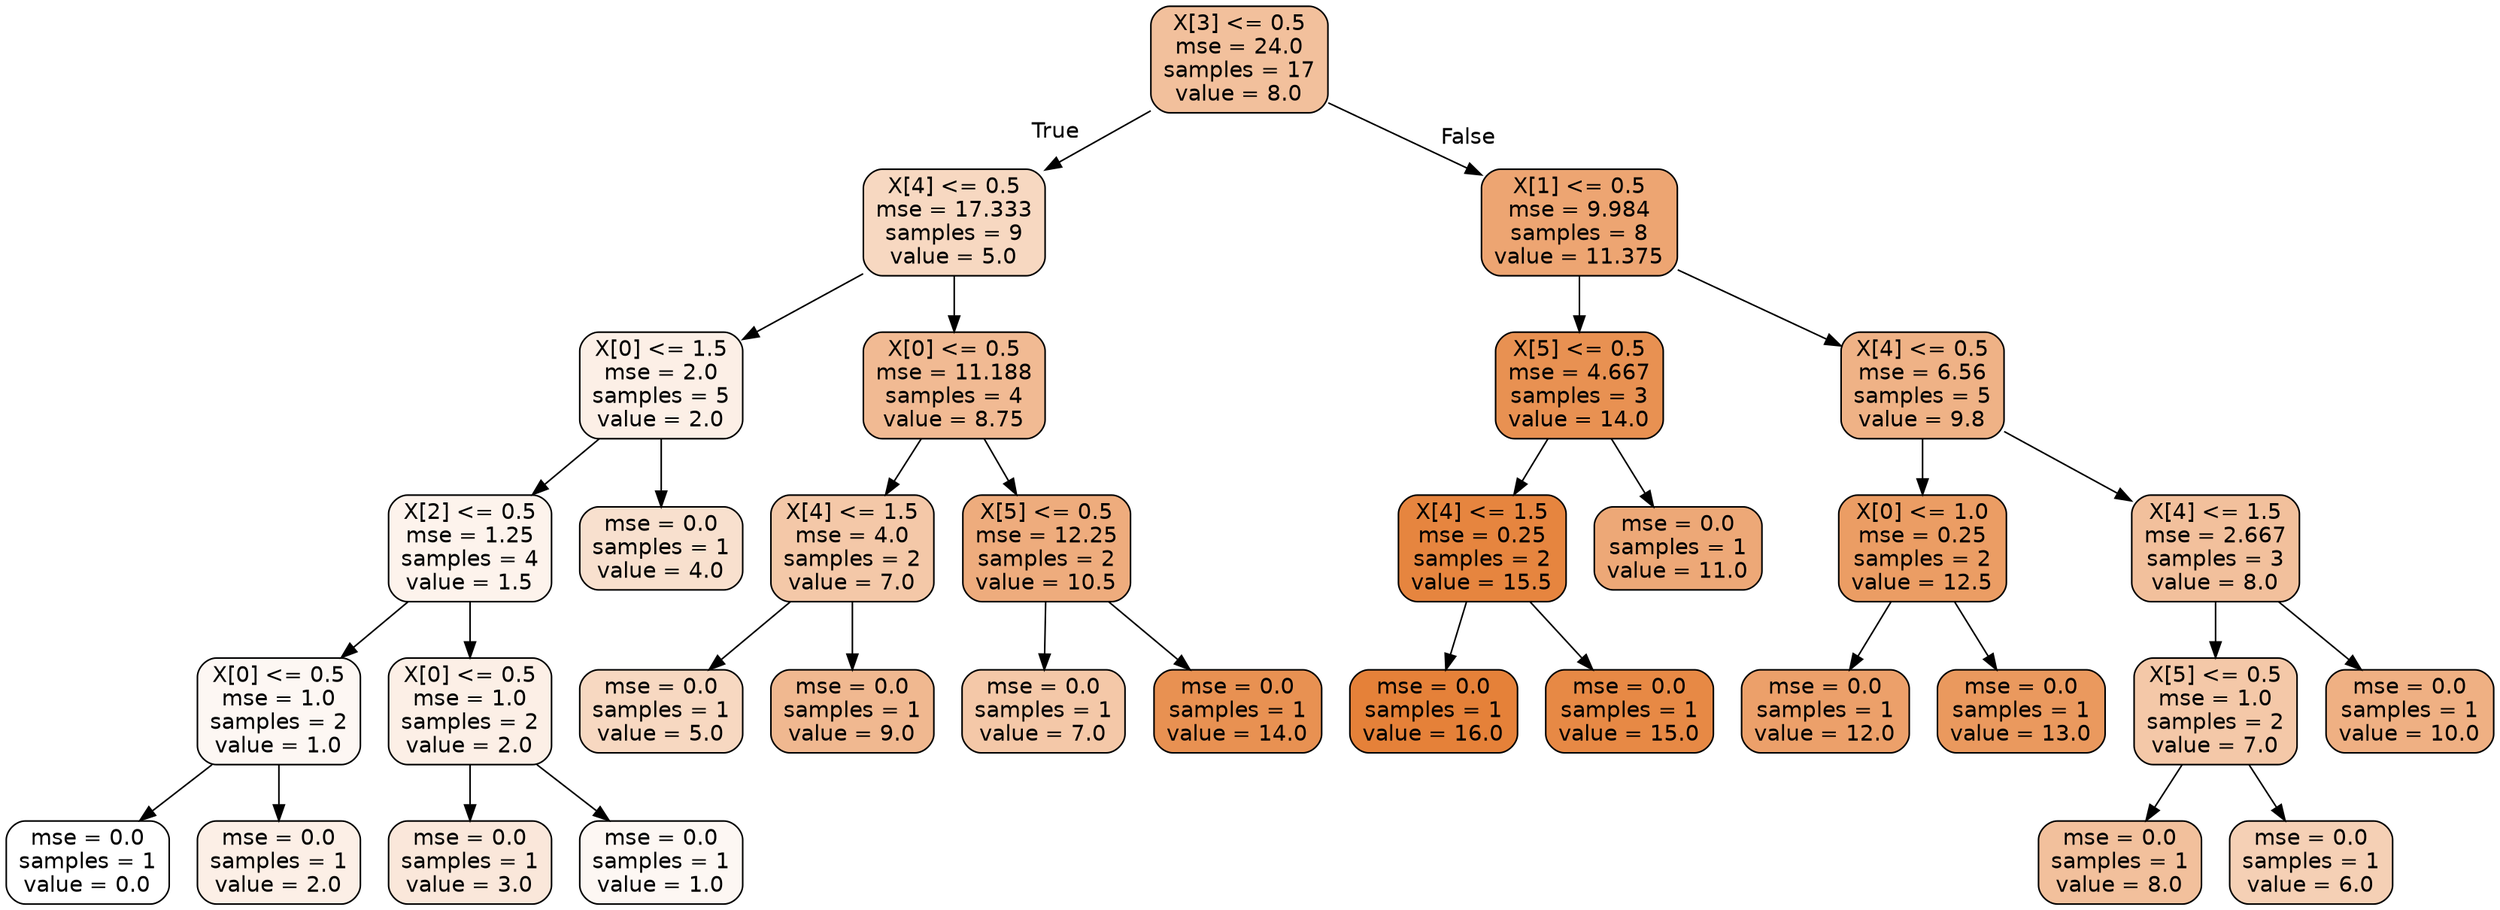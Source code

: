 digraph Tree {
node [shape=box, style="filled, rounded", color="black", fontname=helvetica] ;
edge [fontname=helvetica] ;
0 [label="X[3] <= 0.5\nmse = 24.0\nsamples = 17\nvalue = 8.0", fillcolor="#f2c09c"] ;
1 [label="X[4] <= 0.5\nmse = 17.333\nsamples = 9\nvalue = 5.0", fillcolor="#f7d8c1"] ;
0 -> 1 [labeldistance=2.5, labelangle=45, headlabel="True"] ;
2 [label="X[0] <= 1.5\nmse = 2.0\nsamples = 5\nvalue = 2.0", fillcolor="#fcefe6"] ;
1 -> 2 ;
3 [label="X[2] <= 0.5\nmse = 1.25\nsamples = 4\nvalue = 1.5", fillcolor="#fdf3ec"] ;
2 -> 3 ;
4 [label="X[0] <= 0.5\nmse = 1.0\nsamples = 2\nvalue = 1.0", fillcolor="#fdf7f3"] ;
3 -> 4 ;
5 [label="mse = 0.0\nsamples = 1\nvalue = 0.0", fillcolor="#ffffff"] ;
4 -> 5 ;
6 [label="mse = 0.0\nsamples = 1\nvalue = 2.0", fillcolor="#fcefe6"] ;
4 -> 6 ;
7 [label="X[0] <= 0.5\nmse = 1.0\nsamples = 2\nvalue = 2.0", fillcolor="#fcefe6"] ;
3 -> 7 ;
8 [label="mse = 0.0\nsamples = 1\nvalue = 3.0", fillcolor="#fae7da"] ;
7 -> 8 ;
9 [label="mse = 0.0\nsamples = 1\nvalue = 1.0", fillcolor="#fdf7f3"] ;
7 -> 9 ;
10 [label="mse = 0.0\nsamples = 1\nvalue = 4.0", fillcolor="#f8e0ce"] ;
2 -> 10 ;
11 [label="X[0] <= 0.5\nmse = 11.188\nsamples = 4\nvalue = 8.75", fillcolor="#f1ba93"] ;
1 -> 11 ;
12 [label="X[4] <= 1.5\nmse = 4.0\nsamples = 2\nvalue = 7.0", fillcolor="#f4c8a8"] ;
11 -> 12 ;
13 [label="mse = 0.0\nsamples = 1\nvalue = 5.0", fillcolor="#f7d8c1"] ;
12 -> 13 ;
14 [label="mse = 0.0\nsamples = 1\nvalue = 9.0", fillcolor="#f0b890"] ;
12 -> 14 ;
15 [label="X[5] <= 0.5\nmse = 12.25\nsamples = 2\nvalue = 10.5", fillcolor="#eeac7d"] ;
11 -> 15 ;
16 [label="mse = 0.0\nsamples = 1\nvalue = 7.0", fillcolor="#f4c8a8"] ;
15 -> 16 ;
17 [label="mse = 0.0\nsamples = 1\nvalue = 14.0", fillcolor="#e89152"] ;
15 -> 17 ;
18 [label="X[1] <= 0.5\nmse = 9.984\nsamples = 8\nvalue = 11.375", fillcolor="#eda572"] ;
0 -> 18 [labeldistance=2.5, labelangle=-45, headlabel="False"] ;
19 [label="X[5] <= 0.5\nmse = 4.667\nsamples = 3\nvalue = 14.0", fillcolor="#e89152"] ;
18 -> 19 ;
20 [label="X[4] <= 1.5\nmse = 0.25\nsamples = 2\nvalue = 15.5", fillcolor="#e6853f"] ;
19 -> 20 ;
21 [label="mse = 0.0\nsamples = 1\nvalue = 16.0", fillcolor="#e58139"] ;
20 -> 21 ;
22 [label="mse = 0.0\nsamples = 1\nvalue = 15.0", fillcolor="#e78945"] ;
20 -> 22 ;
23 [label="mse = 0.0\nsamples = 1\nvalue = 11.0", fillcolor="#eda877"] ;
19 -> 23 ;
24 [label="X[4] <= 0.5\nmse = 6.56\nsamples = 5\nvalue = 9.8", fillcolor="#efb286"] ;
18 -> 24 ;
25 [label="X[0] <= 1.0\nmse = 0.25\nsamples = 2\nvalue = 12.5", fillcolor="#eb9d64"] ;
24 -> 25 ;
26 [label="mse = 0.0\nsamples = 1\nvalue = 12.0", fillcolor="#eca06a"] ;
25 -> 26 ;
27 [label="mse = 0.0\nsamples = 1\nvalue = 13.0", fillcolor="#ea995e"] ;
25 -> 27 ;
28 [label="X[4] <= 1.5\nmse = 2.667\nsamples = 3\nvalue = 8.0", fillcolor="#f2c09c"] ;
24 -> 28 ;
29 [label="X[5] <= 0.5\nmse = 1.0\nsamples = 2\nvalue = 7.0", fillcolor="#f4c8a8"] ;
28 -> 29 ;
30 [label="mse = 0.0\nsamples = 1\nvalue = 8.0", fillcolor="#f2c09c"] ;
29 -> 30 ;
31 [label="mse = 0.0\nsamples = 1\nvalue = 6.0", fillcolor="#f5d0b5"] ;
29 -> 31 ;
32 [label="mse = 0.0\nsamples = 1\nvalue = 10.0", fillcolor="#efb083"] ;
28 -> 32 ;
}
